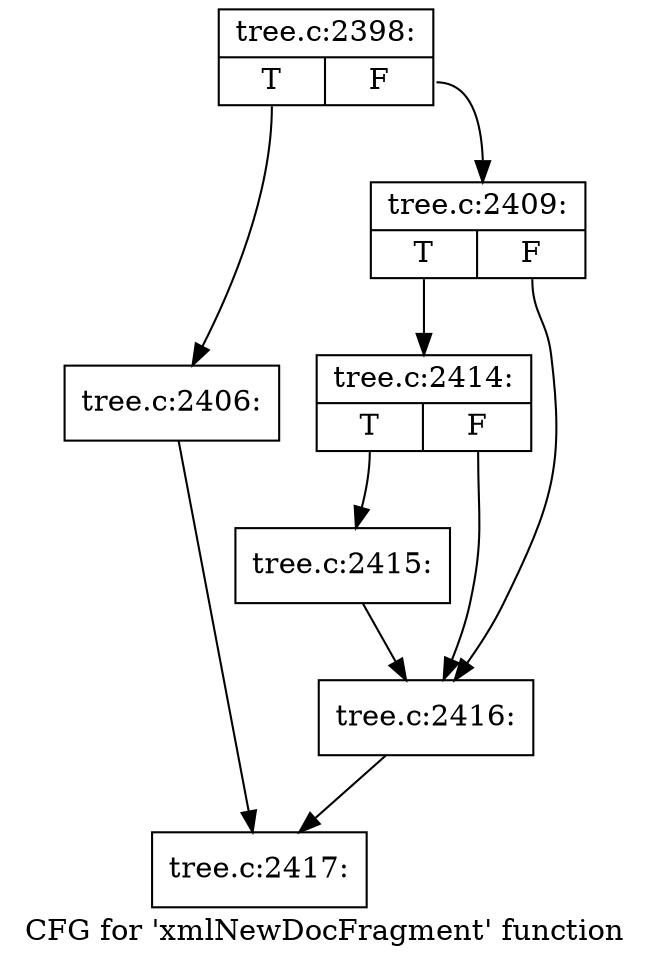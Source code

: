 digraph "CFG for 'xmlNewDocFragment' function" {
	label="CFG for 'xmlNewDocFragment' function";

	Node0x43931a0 [shape=record,label="{tree.c:2398:|{<s0>T|<s1>F}}"];
	Node0x43931a0:s0 -> Node0x438fa50;
	Node0x43931a0:s1 -> Node0x4393d00;
	Node0x438fa50 [shape=record,label="{tree.c:2406:}"];
	Node0x438fa50 -> Node0x4392f30;
	Node0x4393d00 [shape=record,label="{tree.c:2409:|{<s0>T|<s1>F}}"];
	Node0x4393d00:s0 -> Node0x4394c80;
	Node0x4393d00:s1 -> Node0x4394c30;
	Node0x4394c80 [shape=record,label="{tree.c:2414:|{<s0>T|<s1>F}}"];
	Node0x4394c80:s0 -> Node0x4394be0;
	Node0x4394c80:s1 -> Node0x4394c30;
	Node0x4394be0 [shape=record,label="{tree.c:2415:}"];
	Node0x4394be0 -> Node0x4394c30;
	Node0x4394c30 [shape=record,label="{tree.c:2416:}"];
	Node0x4394c30 -> Node0x4392f30;
	Node0x4392f30 [shape=record,label="{tree.c:2417:}"];
}
